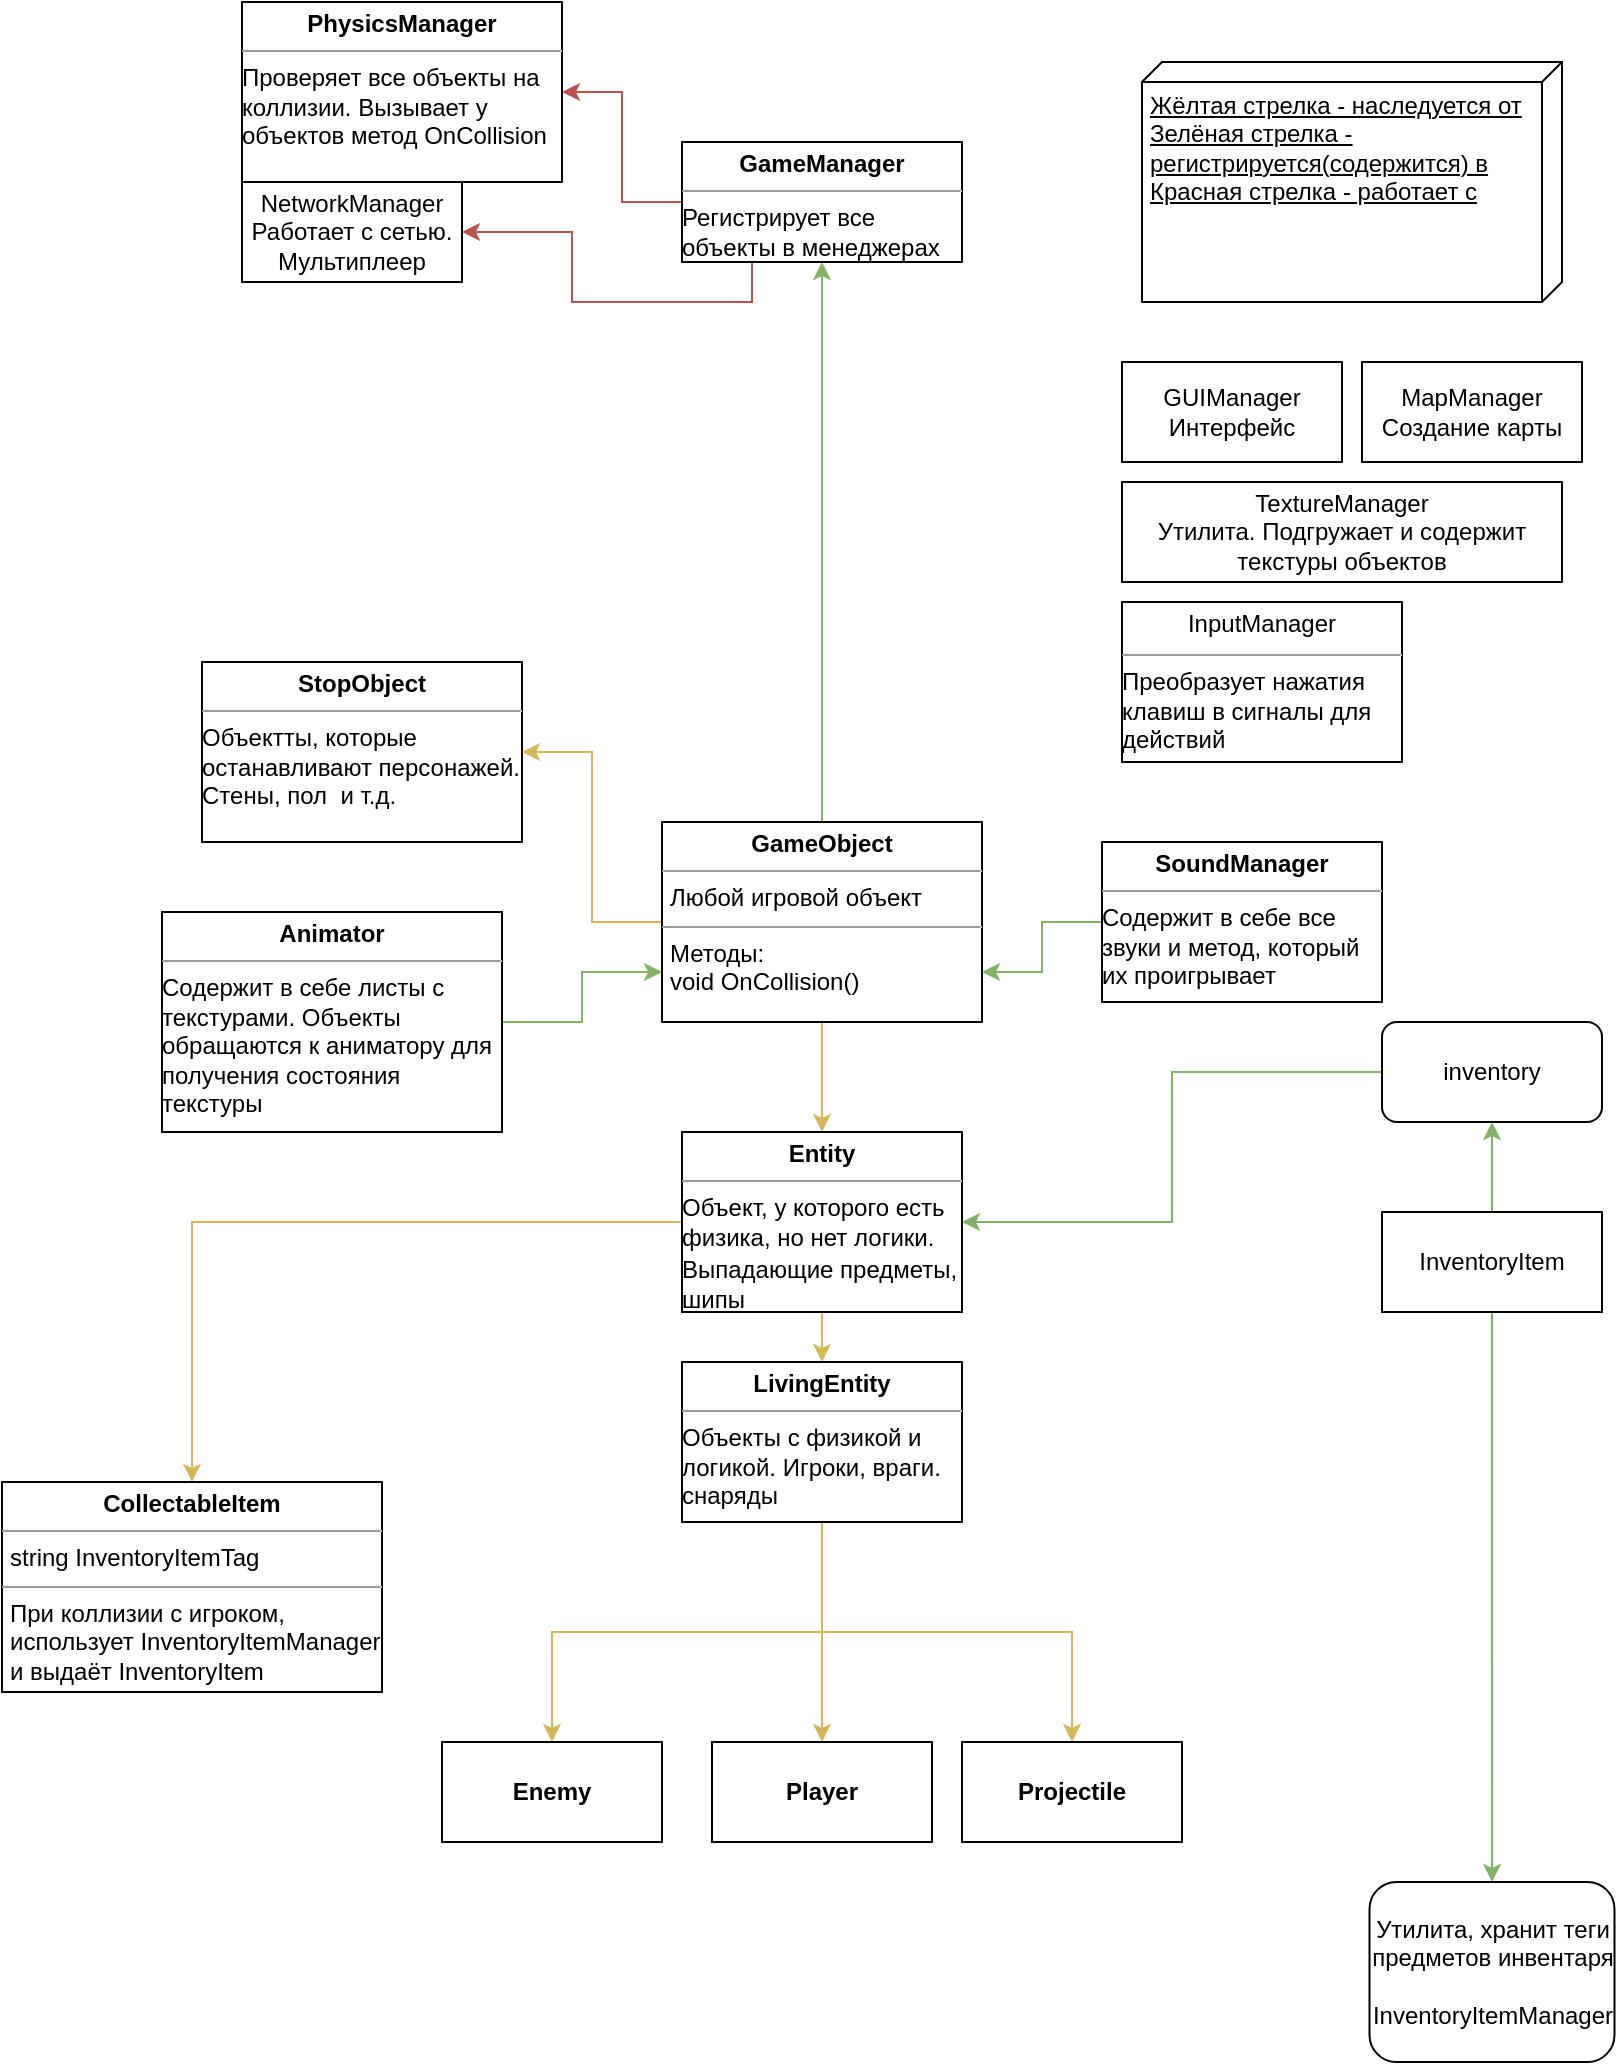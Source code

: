 <mxfile version="21.6.8" type="github">
  <diagram name="Страница — 1" id="f_F7iRd8bz5ZMpvOUA9e">
    <mxGraphModel dx="1050" dy="581" grid="1" gridSize="10" guides="1" tooltips="1" connect="1" arrows="1" fold="1" page="1" pageScale="1" pageWidth="827" pageHeight="1169" math="0" shadow="0">
      <root>
        <mxCell id="0" />
        <mxCell id="1" parent="0" />
        <mxCell id="l3I8TJyxNjZKPvzpjshA-8" style="edgeStyle=orthogonalEdgeStyle;rounded=0;orthogonalLoop=1;jettySize=auto;html=1;exitX=0.5;exitY=1;exitDx=0;exitDy=0;fillColor=#d5e8d4;strokeColor=#82b366;entryX=0.5;entryY=1;entryDx=0;entryDy=0;" parent="1" source="l3I8TJyxNjZKPvzpjshA-2" target="l3I8TJyxNjZKPvzpjshA-2" edge="1">
          <mxGeometry relative="1" as="geometry">
            <mxPoint x="590" y="370" as="targetPoint" />
          </mxGeometry>
        </mxCell>
        <mxCell id="l3I8TJyxNjZKPvzpjshA-2" value="&lt;p style=&quot;margin:0px;margin-top:4px;text-align:center;&quot;&gt;&lt;b&gt;PhysicsManager&lt;/b&gt;&lt;/p&gt;&lt;hr size=&quot;1&quot;&gt;&lt;div style=&quot;height:2px;&quot;&gt;Проверяет все объекты на коллизии. Вызывает у объектов метод OnCollision&amp;nbsp;&lt;/div&gt;&lt;div style=&quot;height:2px;&quot;&gt;&lt;br&gt;&lt;br&gt;&lt;/div&gt;" style="verticalAlign=top;align=left;overflow=fill;fontSize=12;fontFamily=Helvetica;html=1;whiteSpace=wrap;" parent="1" vertex="1">
          <mxGeometry x="140" width="160" height="90" as="geometry" />
        </mxCell>
        <mxCell id="l3I8TJyxNjZKPvzpjshA-3" value="&lt;p style=&quot;margin:0px;margin-top:4px;text-align:center;&quot;&gt;&lt;b&gt;StopObject&lt;/b&gt;&lt;/p&gt;&lt;hr size=&quot;1&quot;&gt;&lt;div style=&quot;height:2px;&quot;&gt;Объектты, которые останавливают персонажей. Стены, пол&amp;nbsp; и т.д.&lt;/div&gt;" style="verticalAlign=top;align=left;overflow=fill;fontSize=12;fontFamily=Helvetica;html=1;whiteSpace=wrap;" parent="1" vertex="1">
          <mxGeometry x="120" y="330" width="160" height="90" as="geometry" />
        </mxCell>
        <mxCell id="l3I8TJyxNjZKPvzpjshA-11" value="" style="edgeStyle=orthogonalEdgeStyle;rounded=0;orthogonalLoop=1;jettySize=auto;html=1;fillColor=#fff2cc;strokeColor=#d6b656;" parent="1" source="l3I8TJyxNjZKPvzpjshA-9" target="l3I8TJyxNjZKPvzpjshA-3" edge="1">
          <mxGeometry relative="1" as="geometry" />
        </mxCell>
        <mxCell id="l3I8TJyxNjZKPvzpjshA-13" style="edgeStyle=orthogonalEdgeStyle;rounded=0;orthogonalLoop=1;jettySize=auto;html=1;exitX=0.5;exitY=1;exitDx=0;exitDy=0;entryX=0.5;entryY=0;entryDx=0;entryDy=0;fillColor=#fff2cc;strokeColor=#d6b656;" parent="1" source="l3I8TJyxNjZKPvzpjshA-9" target="l3I8TJyxNjZKPvzpjshA-12" edge="1">
          <mxGeometry relative="1" as="geometry" />
        </mxCell>
        <mxCell id="l3I8TJyxNjZKPvzpjshA-53" style="edgeStyle=orthogonalEdgeStyle;rounded=0;orthogonalLoop=1;jettySize=auto;html=1;entryX=0.5;entryY=1;entryDx=0;entryDy=0;fillColor=#d5e8d4;strokeColor=#82b366;" parent="1" source="l3I8TJyxNjZKPvzpjshA-9" target="l3I8TJyxNjZKPvzpjshA-47" edge="1">
          <mxGeometry relative="1" as="geometry" />
        </mxCell>
        <mxCell id="l3I8TJyxNjZKPvzpjshA-9" value="&lt;p style=&quot;margin:0px;margin-top:4px;text-align:center;&quot;&gt;&lt;b&gt;GameObject&lt;/b&gt;&lt;/p&gt;&lt;hr size=&quot;1&quot;&gt;&lt;p style=&quot;margin:0px;margin-left:4px;&quot;&gt;Любой игровой объект&lt;/p&gt;&lt;hr size=&quot;1&quot;&gt;&lt;p style=&quot;margin:0px;margin-left:4px;&quot;&gt;Методы:&lt;/p&gt;&lt;p style=&quot;margin:0px;margin-left:4px;&quot;&gt;void OnCollision()&lt;/p&gt;" style="verticalAlign=top;align=left;overflow=fill;fontSize=12;fontFamily=Helvetica;html=1;whiteSpace=wrap;" parent="1" vertex="1">
          <mxGeometry x="350" y="410" width="160" height="100" as="geometry" />
        </mxCell>
        <mxCell id="l3I8TJyxNjZKPvzpjshA-35" style="edgeStyle=orthogonalEdgeStyle;rounded=0;orthogonalLoop=1;jettySize=auto;html=1;exitX=0;exitY=0.5;exitDx=0;exitDy=0;entryX=0.5;entryY=0;entryDx=0;entryDy=0;fillColor=#fff2cc;strokeColor=#d6b656;" parent="1" source="l3I8TJyxNjZKPvzpjshA-12" target="l3I8TJyxNjZKPvzpjshA-34" edge="1">
          <mxGeometry relative="1" as="geometry" />
        </mxCell>
        <mxCell id="l3I8TJyxNjZKPvzpjshA-56" style="edgeStyle=orthogonalEdgeStyle;rounded=0;orthogonalLoop=1;jettySize=auto;html=1;fillColor=#fff2cc;strokeColor=#d6b656;" parent="1" source="l3I8TJyxNjZKPvzpjshA-12" target="l3I8TJyxNjZKPvzpjshA-14" edge="1">
          <mxGeometry relative="1" as="geometry" />
        </mxCell>
        <mxCell id="l3I8TJyxNjZKPvzpjshA-12" value="&lt;p style=&quot;margin:0px;margin-top:4px;text-align:center;&quot;&gt;&lt;b&gt;Entity&lt;/b&gt;&lt;/p&gt;&lt;hr size=&quot;1&quot;&gt;Объект, у которого есть физика, но нет логики.&lt;div style=&quot;height:2px;&quot;&gt;&lt;/div&gt;Выпадающие предметы,&lt;br&gt;шипы&lt;br&gt;&lt;hr size=&quot;1&quot;&gt;&lt;div style=&quot;height:2px;&quot;&gt;&lt;/div&gt;" style="verticalAlign=top;align=left;overflow=fill;fontSize=12;fontFamily=Helvetica;html=1;whiteSpace=wrap;" parent="1" vertex="1">
          <mxGeometry x="360" y="565" width="140" height="90" as="geometry" />
        </mxCell>
        <mxCell id="l3I8TJyxNjZKPvzpjshA-20" style="edgeStyle=orthogonalEdgeStyle;rounded=0;orthogonalLoop=1;jettySize=auto;html=1;fillColor=#fff2cc;strokeColor=#d6b656;" parent="1" source="l3I8TJyxNjZKPvzpjshA-14" target="l3I8TJyxNjZKPvzpjshA-21" edge="1">
          <mxGeometry relative="1" as="geometry">
            <mxPoint x="550" y="780" as="targetPoint" />
          </mxGeometry>
        </mxCell>
        <mxCell id="l3I8TJyxNjZKPvzpjshA-22" style="edgeStyle=orthogonalEdgeStyle;rounded=0;orthogonalLoop=1;jettySize=auto;html=1;exitX=0.5;exitY=1;exitDx=0;exitDy=0;fillColor=#fff2cc;strokeColor=#d6b656;" parent="1" source="l3I8TJyxNjZKPvzpjshA-14" target="l3I8TJyxNjZKPvzpjshA-23" edge="1">
          <mxGeometry relative="1" as="geometry">
            <mxPoint x="430" y="760" as="targetPoint" />
          </mxGeometry>
        </mxCell>
        <mxCell id="l3I8TJyxNjZKPvzpjshA-25" style="edgeStyle=orthogonalEdgeStyle;rounded=0;orthogonalLoop=1;jettySize=auto;html=1;exitX=0.5;exitY=1;exitDx=0;exitDy=0;entryX=0.5;entryY=0;entryDx=0;entryDy=0;fillColor=#fff2cc;strokeColor=#d6b656;" parent="1" source="l3I8TJyxNjZKPvzpjshA-14" target="l3I8TJyxNjZKPvzpjshA-24" edge="1">
          <mxGeometry relative="1" as="geometry" />
        </mxCell>
        <mxCell id="l3I8TJyxNjZKPvzpjshA-14" value="&lt;p style=&quot;margin:0px;margin-top:4px;text-align:center;&quot;&gt;&lt;b&gt;LivingEntity&lt;/b&gt;&lt;/p&gt;&lt;hr size=&quot;1&quot;&gt;Объекты с физикой и логикой. Игроки, враги. снаряды&lt;div style=&quot;height:2px;&quot;&gt;&lt;/div&gt;&lt;hr size=&quot;1&quot;&gt;&lt;div style=&quot;height:2px;&quot;&gt;&lt;/div&gt;" style="verticalAlign=top;align=left;overflow=fill;fontSize=12;fontFamily=Helvetica;html=1;whiteSpace=wrap;" parent="1" vertex="1">
          <mxGeometry x="360" y="680" width="140" height="80" as="geometry" />
        </mxCell>
        <mxCell id="l3I8TJyxNjZKPvzpjshA-21" value="&lt;b&gt;Player&lt;/b&gt;" style="html=1;whiteSpace=wrap;" parent="1" vertex="1">
          <mxGeometry x="375" y="870" width="110" height="50" as="geometry" />
        </mxCell>
        <mxCell id="l3I8TJyxNjZKPvzpjshA-23" value="&lt;b&gt;Enemy&lt;/b&gt;" style="html=1;whiteSpace=wrap;" parent="1" vertex="1">
          <mxGeometry x="240" y="870" width="110" height="50" as="geometry" />
        </mxCell>
        <mxCell id="l3I8TJyxNjZKPvzpjshA-24" value="&lt;b&gt;Projectile&lt;/b&gt;" style="html=1;whiteSpace=wrap;" parent="1" vertex="1">
          <mxGeometry x="500" y="870" width="110" height="50" as="geometry" />
        </mxCell>
        <mxCell id="l3I8TJyxNjZKPvzpjshA-57" style="edgeStyle=orthogonalEdgeStyle;rounded=0;orthogonalLoop=1;jettySize=auto;html=1;entryX=1;entryY=0.5;entryDx=0;entryDy=0;fillColor=#d5e8d4;strokeColor=#82b366;" parent="1" source="l3I8TJyxNjZKPvzpjshA-27" target="l3I8TJyxNjZKPvzpjshA-12" edge="1">
          <mxGeometry relative="1" as="geometry" />
        </mxCell>
        <mxCell id="l3I8TJyxNjZKPvzpjshA-27" value="inventory" style="html=1;whiteSpace=wrap;rounded=1;" parent="1" vertex="1">
          <mxGeometry x="710" y="510" width="110" height="50" as="geometry" />
        </mxCell>
        <mxCell id="l3I8TJyxNjZKPvzpjshA-31" style="edgeStyle=orthogonalEdgeStyle;rounded=0;orthogonalLoop=1;jettySize=auto;html=1;entryX=0.5;entryY=1;entryDx=0;entryDy=0;fillColor=#d5e8d4;strokeColor=#82b366;" parent="1" source="l3I8TJyxNjZKPvzpjshA-30" target="l3I8TJyxNjZKPvzpjshA-27" edge="1">
          <mxGeometry relative="1" as="geometry" />
        </mxCell>
        <mxCell id="l3I8TJyxNjZKPvzpjshA-33" style="edgeStyle=orthogonalEdgeStyle;rounded=0;orthogonalLoop=1;jettySize=auto;html=1;fillColor=#d5e8d4;strokeColor=#82b366;" parent="1" source="l3I8TJyxNjZKPvzpjshA-30" target="l3I8TJyxNjZKPvzpjshA-32" edge="1">
          <mxGeometry relative="1" as="geometry" />
        </mxCell>
        <mxCell id="l3I8TJyxNjZKPvzpjshA-30" value="InventoryItem" style="html=1;whiteSpace=wrap;" parent="1" vertex="1">
          <mxGeometry x="710" y="605" width="110" height="50" as="geometry" />
        </mxCell>
        <mxCell id="l3I8TJyxNjZKPvzpjshA-32" value="Утилита, хранит теги предметов инвентаря&lt;br&gt;&lt;br&gt;InventoryItemManager" style="html=1;whiteSpace=wrap;rounded=1;" parent="1" vertex="1">
          <mxGeometry x="703.75" y="940" width="122.5" height="90" as="geometry" />
        </mxCell>
        <mxCell id="l3I8TJyxNjZKPvzpjshA-34" value="&lt;p style=&quot;margin:0px;margin-top:4px;text-align:center;&quot;&gt;&lt;b&gt;CollectableItem&lt;/b&gt;&lt;/p&gt;&lt;hr size=&quot;1&quot;&gt;&lt;p style=&quot;margin:0px;margin-left:4px;&quot;&gt;string InventoryItemTag&lt;/p&gt;&lt;hr size=&quot;1&quot;&gt;&lt;p style=&quot;margin:0px;margin-left:4px;&quot;&gt;При коллизии с игроком, использует InventoryItemManager&lt;/p&gt;&lt;p style=&quot;margin:0px;margin-left:4px;&quot;&gt;и выдаёт InventoryItem&lt;/p&gt;" style="verticalAlign=top;align=left;overflow=fill;fontSize=12;fontFamily=Helvetica;html=1;whiteSpace=wrap;" parent="1" vertex="1">
          <mxGeometry x="20" y="740" width="190" height="105" as="geometry" />
        </mxCell>
        <mxCell id="l3I8TJyxNjZKPvzpjshA-36" value="Жёлтая стрелка - наследуется от&lt;br&gt;Зелёная стрелка - регистрируется(содержится) в&lt;br&gt;Красная стрелка - работает с" style="verticalAlign=top;align=left;spacingTop=8;spacingLeft=2;spacingRight=12;shape=cube;size=10;direction=south;fontStyle=4;html=1;whiteSpace=wrap;" parent="1" vertex="1">
          <mxGeometry x="590" y="30" width="210" height="120" as="geometry" />
        </mxCell>
        <mxCell id="l3I8TJyxNjZKPvzpjshA-39" value="MapManager&lt;br&gt;Создание карты" style="html=1;whiteSpace=wrap;" parent="1" vertex="1">
          <mxGeometry x="700" y="180" width="110" height="50" as="geometry" />
        </mxCell>
        <mxCell id="l3I8TJyxNjZKPvzpjshA-40" value="GUIManager&lt;br&gt;Интерфейс" style="html=1;whiteSpace=wrap;" parent="1" vertex="1">
          <mxGeometry x="580" y="180" width="110" height="50" as="geometry" />
        </mxCell>
        <mxCell id="l3I8TJyxNjZKPvzpjshA-41" value="TextureManager&lt;br&gt;Утилита. Подгружает и содержит текстуры объектов" style="html=1;whiteSpace=wrap;" parent="1" vertex="1">
          <mxGeometry x="580" y="240" width="220" height="50" as="geometry" />
        </mxCell>
        <mxCell id="l3I8TJyxNjZKPvzpjshA-42" value="NetworkManager&lt;br&gt;Работает с сетью. Мультиплеер" style="html=1;whiteSpace=wrap;" parent="1" vertex="1">
          <mxGeometry x="140" y="90" width="110" height="50" as="geometry" />
        </mxCell>
        <mxCell id="l3I8TJyxNjZKPvzpjshA-49" value="" style="edgeStyle=orthogonalEdgeStyle;rounded=0;orthogonalLoop=1;jettySize=auto;html=1;fillColor=#f8cecc;strokeColor=#b85450;" parent="1" source="l3I8TJyxNjZKPvzpjshA-47" target="l3I8TJyxNjZKPvzpjshA-2" edge="1">
          <mxGeometry relative="1" as="geometry" />
        </mxCell>
        <mxCell id="XWFfK2Fauw3tl5iLi8N0-1" style="edgeStyle=orthogonalEdgeStyle;rounded=0;orthogonalLoop=1;jettySize=auto;html=1;exitX=0.25;exitY=1;exitDx=0;exitDy=0;entryX=1;entryY=0.5;entryDx=0;entryDy=0;fillColor=#f8cecc;strokeColor=#b85450;" edge="1" parent="1" source="l3I8TJyxNjZKPvzpjshA-47" target="l3I8TJyxNjZKPvzpjshA-42">
          <mxGeometry relative="1" as="geometry" />
        </mxCell>
        <mxCell id="l3I8TJyxNjZKPvzpjshA-47" value="&lt;p style=&quot;margin:0px;margin-top:4px;text-align:center;&quot;&gt;&lt;b&gt;GameManager&lt;/b&gt;&lt;/p&gt;&lt;hr size=&quot;1&quot;&gt;&lt;div style=&quot;height:2px;&quot;&gt;Регистрирует все объекты в менеджерах&lt;/div&gt;" style="verticalAlign=top;align=left;overflow=fill;fontSize=12;fontFamily=Helvetica;html=1;whiteSpace=wrap;" parent="1" vertex="1">
          <mxGeometry x="360" y="70" width="140" height="60" as="geometry" />
        </mxCell>
        <mxCell id="XWFfK2Fauw3tl5iLi8N0-7" style="edgeStyle=orthogonalEdgeStyle;rounded=0;orthogonalLoop=1;jettySize=auto;html=1;entryX=0;entryY=0.75;entryDx=0;entryDy=0;fillColor=#d5e8d4;strokeColor=#82b366;" edge="1" parent="1" source="XWFfK2Fauw3tl5iLi8N0-4" target="l3I8TJyxNjZKPvzpjshA-9">
          <mxGeometry relative="1" as="geometry" />
        </mxCell>
        <mxCell id="XWFfK2Fauw3tl5iLi8N0-4" value="&lt;p style=&quot;margin:0px;margin-top:4px;text-align:center;&quot;&gt;&lt;b&gt;Animator&lt;br&gt;&lt;/b&gt;&lt;/p&gt;&lt;hr size=&quot;1&quot;&gt;&lt;div style=&quot;height:2px;&quot;&gt;Содержит в себе листы с текстурами. Объекты обращаются к аниматору для получения состояния текстуры&lt;/div&gt;" style="verticalAlign=top;align=left;overflow=fill;fontSize=12;fontFamily=Helvetica;html=1;whiteSpace=wrap;" vertex="1" parent="1">
          <mxGeometry x="100" y="455" width="170" height="110" as="geometry" />
        </mxCell>
        <mxCell id="XWFfK2Fauw3tl5iLi8N0-5" value="&lt;p style=&quot;margin:0px;margin-top:4px;text-align:center;&quot;&gt;InputManager&lt;/p&gt;&lt;div style=&quot;height:2px;&quot;&gt;&lt;br&gt;&lt;/div&gt;&lt;hr size=&quot;1&quot;&gt;&lt;div style=&quot;height:2px;&quot;&gt;Преобразует нажатия клавиш в сигналы для действий&lt;/div&gt;" style="verticalAlign=top;align=left;overflow=fill;fontSize=12;fontFamily=Helvetica;html=1;whiteSpace=wrap;" vertex="1" parent="1">
          <mxGeometry x="580" y="300" width="140" height="80" as="geometry" />
        </mxCell>
        <mxCell id="XWFfK2Fauw3tl5iLi8N0-9" style="edgeStyle=orthogonalEdgeStyle;rounded=0;orthogonalLoop=1;jettySize=auto;html=1;entryX=1;entryY=0.75;entryDx=0;entryDy=0;fillColor=#d5e8d4;strokeColor=#82b366;" edge="1" parent="1" source="XWFfK2Fauw3tl5iLi8N0-8" target="l3I8TJyxNjZKPvzpjshA-9">
          <mxGeometry relative="1" as="geometry" />
        </mxCell>
        <mxCell id="XWFfK2Fauw3tl5iLi8N0-8" value="&lt;p style=&quot;margin:0px;margin-top:4px;text-align:center;&quot;&gt;&lt;b&gt;SoundManager&lt;/b&gt;&lt;/p&gt;&lt;hr size=&quot;1&quot;&gt;&lt;div style=&quot;height:2px;&quot;&gt;Содержит в себе все звуки и метод, который их проигрывает&lt;/div&gt;" style="verticalAlign=top;align=left;overflow=fill;fontSize=12;fontFamily=Helvetica;html=1;whiteSpace=wrap;" vertex="1" parent="1">
          <mxGeometry x="570" y="420" width="140" height="80" as="geometry" />
        </mxCell>
      </root>
    </mxGraphModel>
  </diagram>
</mxfile>
